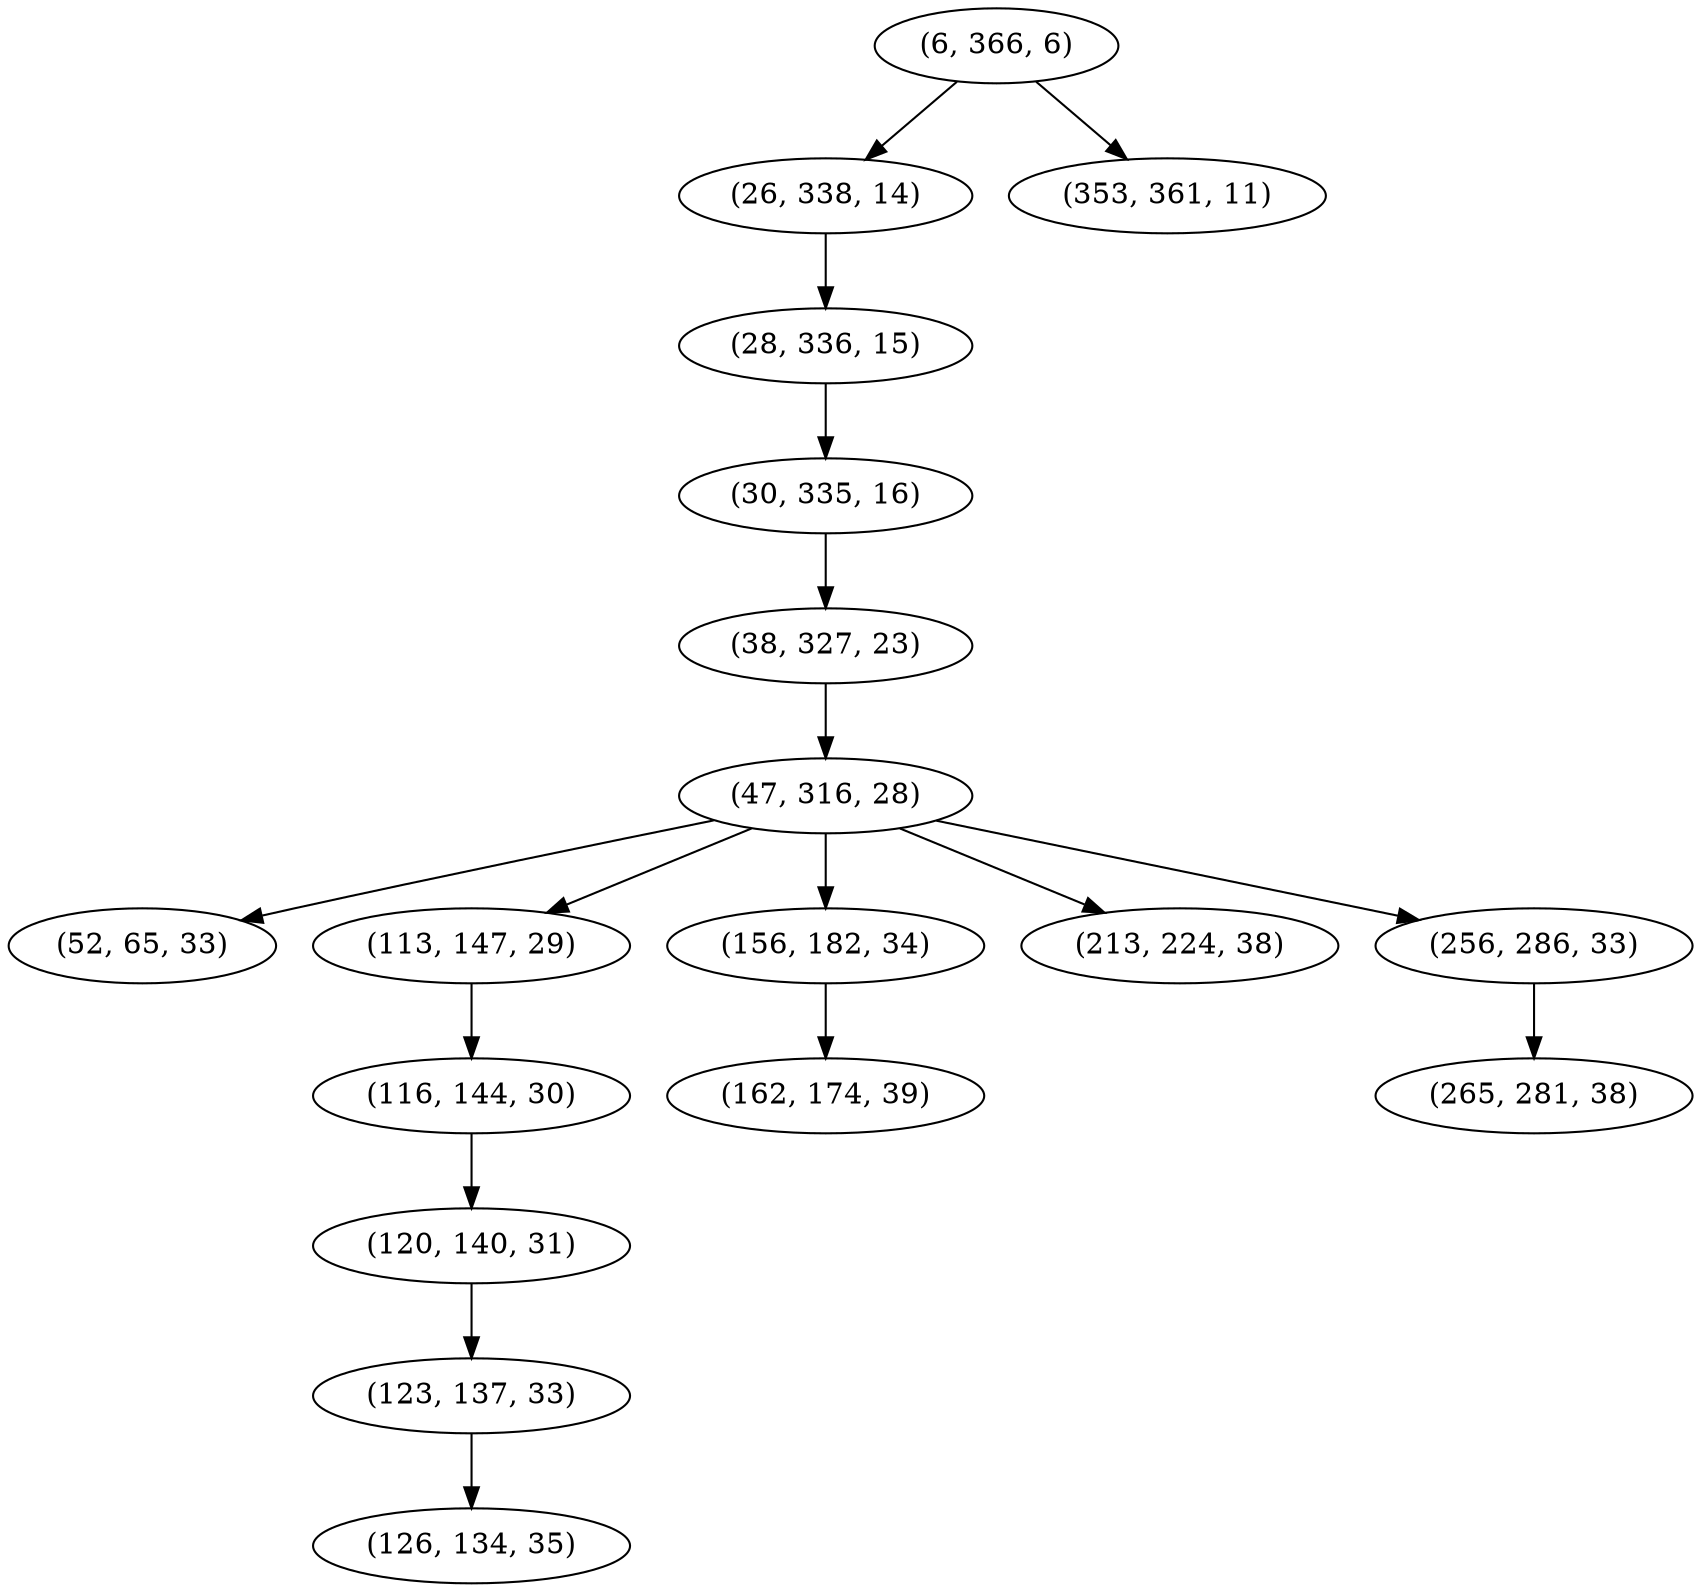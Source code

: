 digraph tree {
    "(6, 366, 6)";
    "(26, 338, 14)";
    "(28, 336, 15)";
    "(30, 335, 16)";
    "(38, 327, 23)";
    "(47, 316, 28)";
    "(52, 65, 33)";
    "(113, 147, 29)";
    "(116, 144, 30)";
    "(120, 140, 31)";
    "(123, 137, 33)";
    "(126, 134, 35)";
    "(156, 182, 34)";
    "(162, 174, 39)";
    "(213, 224, 38)";
    "(256, 286, 33)";
    "(265, 281, 38)";
    "(353, 361, 11)";
    "(6, 366, 6)" -> "(26, 338, 14)";
    "(6, 366, 6)" -> "(353, 361, 11)";
    "(26, 338, 14)" -> "(28, 336, 15)";
    "(28, 336, 15)" -> "(30, 335, 16)";
    "(30, 335, 16)" -> "(38, 327, 23)";
    "(38, 327, 23)" -> "(47, 316, 28)";
    "(47, 316, 28)" -> "(52, 65, 33)";
    "(47, 316, 28)" -> "(113, 147, 29)";
    "(47, 316, 28)" -> "(156, 182, 34)";
    "(47, 316, 28)" -> "(213, 224, 38)";
    "(47, 316, 28)" -> "(256, 286, 33)";
    "(113, 147, 29)" -> "(116, 144, 30)";
    "(116, 144, 30)" -> "(120, 140, 31)";
    "(120, 140, 31)" -> "(123, 137, 33)";
    "(123, 137, 33)" -> "(126, 134, 35)";
    "(156, 182, 34)" -> "(162, 174, 39)";
    "(256, 286, 33)" -> "(265, 281, 38)";
}
